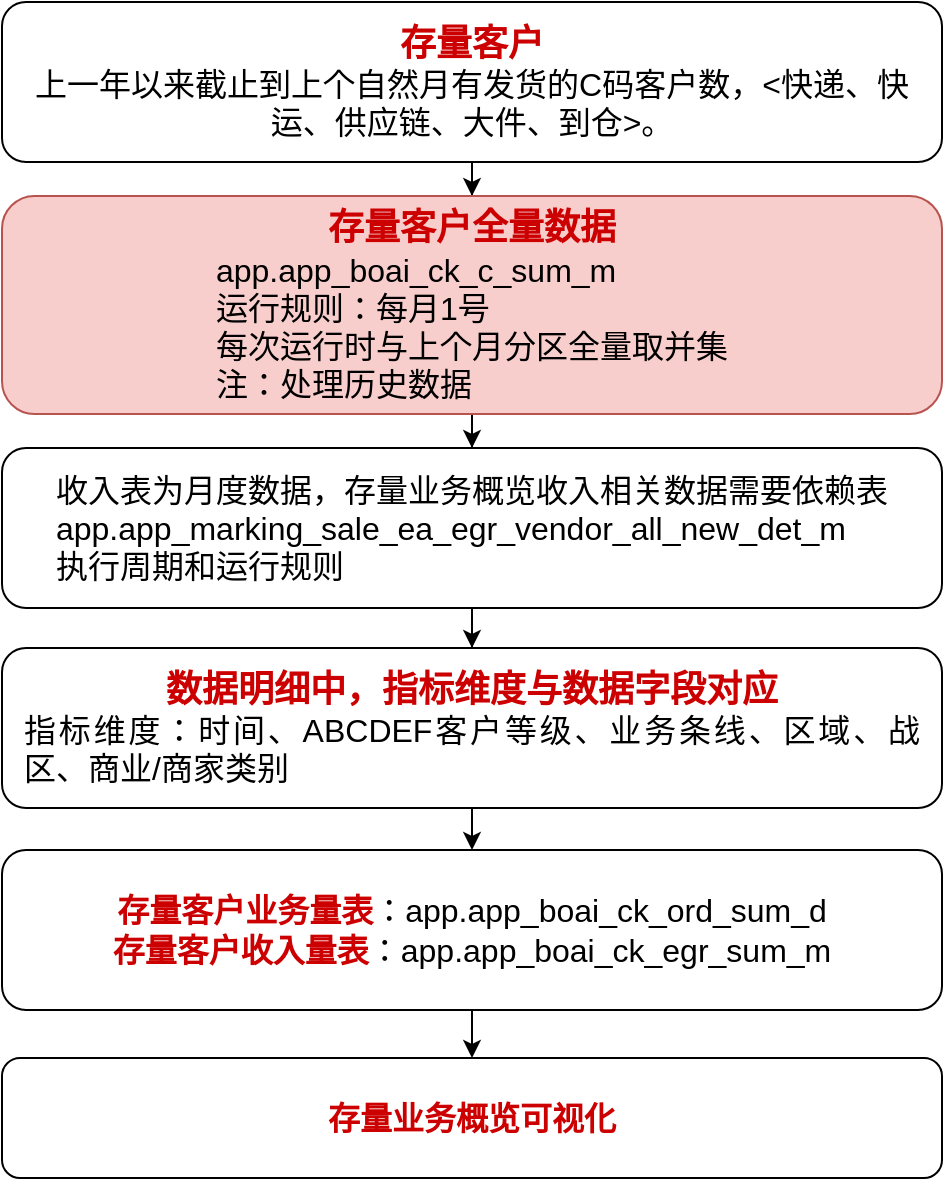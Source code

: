 <mxfile version="20.8.1" type="github">
  <diagram id="hqR6ulezbJlSHm4XoTHl" name="第 1 页">
    <mxGraphModel dx="1434" dy="772" grid="1" gridSize="10" guides="1" tooltips="1" connect="1" arrows="1" fold="1" page="1" pageScale="1" pageWidth="827" pageHeight="1169" math="0" shadow="0">
      <root>
        <mxCell id="0" />
        <mxCell id="1" parent="0" />
        <mxCell id="Fe2wq7n0GhLYqu6MdCg9-7" value="" style="edgeStyle=orthogonalEdgeStyle;rounded=0;orthogonalLoop=1;jettySize=auto;html=1;fontSize=16;fontColor=#CC0000;" parent="1" source="Fe2wq7n0GhLYqu6MdCg9-1" target="Fe2wq7n0GhLYqu6MdCg9-3" edge="1">
          <mxGeometry relative="1" as="geometry" />
        </mxCell>
        <mxCell id="Fe2wq7n0GhLYqu6MdCg9-1" value="&lt;div style=&quot;&quot;&gt;&lt;/div&gt;&lt;div style=&quot;font-size: 18px;&quot;&gt;&lt;font color=&quot;#cc0000&quot; style=&quot;font-size: 18px;&quot;&gt;&lt;b&gt;存量客户&lt;/b&gt;&lt;/font&gt;&lt;/div&gt;&lt;div style=&quot;&quot;&gt;&lt;font style=&quot;font-size: 16px;&quot;&gt;上一年以来截止到上个自然月有发货的C码客户数，&amp;lt;快递、快运、供应链、大件、到仓&amp;gt;。&lt;/font&gt;&lt;/div&gt;" style="rounded=1;whiteSpace=wrap;html=1;horizontal=1;spacingLeft=10;spacingRight=10;" parent="1" vertex="1">
          <mxGeometry x="20" y="110" width="470" height="80" as="geometry" />
        </mxCell>
        <mxCell id="Fe2wq7n0GhLYqu6MdCg9-8" value="" style="edgeStyle=orthogonalEdgeStyle;rounded=0;orthogonalLoop=1;jettySize=auto;html=1;fontSize=16;fontColor=#CC0000;" parent="1" source="Fe2wq7n0GhLYqu6MdCg9-3" target="Fe2wq7n0GhLYqu6MdCg9-4" edge="1">
          <mxGeometry relative="1" as="geometry" />
        </mxCell>
        <mxCell id="Fe2wq7n0GhLYqu6MdCg9-3" value="&lt;div style=&quot;&quot;&gt;&lt;font color=&quot;#cc0000&quot;&gt;&lt;span style=&quot;font-size: 18px;&quot;&gt;&lt;b&gt;存量客户全量数据&lt;/b&gt;&lt;/span&gt;&lt;/font&gt;&lt;br&gt;&lt;/div&gt;&lt;div style=&quot;text-align: justify;&quot;&gt;&lt;span style=&quot;font-size: 16px;&quot;&gt;app.app_boai_ck_c_sum_m&lt;/span&gt;&lt;br&gt;&lt;/div&gt;&lt;div style=&quot;text-align: justify;&quot;&gt;&lt;span style=&quot;font-size: 16px;&quot;&gt;&lt;div&gt;运行规则：每月1号&lt;/div&gt;&lt;div&gt;每次运行时与上个月分区全量取并集&lt;br&gt;注：处理历史数据&lt;/div&gt;&lt;/span&gt;&lt;/div&gt;" style="rounded=1;whiteSpace=wrap;html=1;horizontal=1;spacingLeft=10;spacingRight=10;labelBackgroundColor=none;fillColor=#f8cecc;strokeColor=#b85450;" parent="1" vertex="1">
          <mxGeometry x="20" y="207" width="470" height="109" as="geometry" />
        </mxCell>
        <mxCell id="Fe2wq7n0GhLYqu6MdCg9-9" value="" style="edgeStyle=orthogonalEdgeStyle;rounded=0;orthogonalLoop=1;jettySize=auto;html=1;fontSize=16;fontColor=#CC0000;" parent="1" source="Fe2wq7n0GhLYqu6MdCg9-4" target="Fe2wq7n0GhLYqu6MdCg9-5" edge="1">
          <mxGeometry relative="1" as="geometry" />
        </mxCell>
        <mxCell id="Fe2wq7n0GhLYqu6MdCg9-4" value="&lt;div style=&quot;text-align: justify; font-size: 16px;&quot;&gt;&lt;font style=&quot;font-size: 16px;&quot;&gt;收入表为月度数据，存量业务概览收入相关数据需要依赖表&lt;/font&gt;&lt;/div&gt;&lt;font style=&quot;font-size: 16px;&quot;&gt;&lt;div style=&quot;text-align: justify;&quot;&gt;&lt;span style=&quot;background-color: initial;&quot;&gt;app.app_marking_sale_ea_egr_vendor_all_new_det_m&lt;/span&gt;&lt;/div&gt;&lt;div style=&quot;text-align: justify;&quot;&gt;&lt;span style=&quot;background-color: initial;&quot;&gt;执行周期和运行规则&lt;/span&gt;&lt;/div&gt;&lt;/font&gt;" style="rounded=1;whiteSpace=wrap;html=1;horizontal=1;spacingLeft=10;spacingRight=10;spacing=2;spacingTop=0;" parent="1" vertex="1">
          <mxGeometry x="20" y="333" width="470" height="80" as="geometry" />
        </mxCell>
        <mxCell id="Fe2wq7n0GhLYqu6MdCg9-10" value="" style="edgeStyle=orthogonalEdgeStyle;rounded=0;orthogonalLoop=1;jettySize=auto;html=1;fontSize=16;fontColor=#CC0000;" parent="1" source="Fe2wq7n0GhLYqu6MdCg9-5" target="Fe2wq7n0GhLYqu6MdCg9-6" edge="1">
          <mxGeometry relative="1" as="geometry" />
        </mxCell>
        <mxCell id="Fe2wq7n0GhLYqu6MdCg9-5" value="&lt;div style=&quot;&quot;&gt;&lt;b style=&quot;&quot;&gt;&lt;font color=&quot;#cc0000&quot; style=&quot;font-size: 18px;&quot;&gt;数据明细中，指标维度与数据字段对应&lt;/font&gt;&lt;/b&gt;&lt;/div&gt;&lt;div style=&quot;text-align: justify; font-size: 16px;&quot;&gt;指标维度：时间、ABCDEF客户等级、业务条线、区域、战区、商业/商家类别&lt;/div&gt;" style="rounded=1;whiteSpace=wrap;html=1;horizontal=1;spacingLeft=10;spacingRight=10;" parent="1" vertex="1">
          <mxGeometry x="20" y="433" width="470" height="80" as="geometry" />
        </mxCell>
        <mxCell id="Fe2wq7n0GhLYqu6MdCg9-12" value="" style="edgeStyle=orthogonalEdgeStyle;rounded=0;orthogonalLoop=1;jettySize=auto;html=1;fontSize=16;fontColor=#CC0000;" parent="1" source="Fe2wq7n0GhLYqu6MdCg9-6" target="Fe2wq7n0GhLYqu6MdCg9-11" edge="1">
          <mxGeometry relative="1" as="geometry" />
        </mxCell>
        <mxCell id="Fe2wq7n0GhLYqu6MdCg9-6" value="&lt;div style=&quot;font-size: 16px;&quot;&gt;&lt;div&gt;&lt;font color=&quot;#cc0000&quot;&gt;&lt;b&gt;存量客户业务量表&lt;/b&gt;&lt;/font&gt;：app.app_boai_ck_ord_sum_d&lt;/div&gt;&lt;div&gt;&lt;font color=&quot;#cc0000&quot;&gt;&lt;b&gt;存量客户收入量表&lt;/b&gt;&lt;/font&gt;：app.app_boai_ck_egr_sum_m&lt;/div&gt;&lt;/div&gt;" style="rounded=1;whiteSpace=wrap;html=1;horizontal=1;spacingLeft=10;spacingRight=10;fontSize=16;" parent="1" vertex="1">
          <mxGeometry x="20" y="534" width="470" height="80" as="geometry" />
        </mxCell>
        <mxCell id="Fe2wq7n0GhLYqu6MdCg9-11" value="&lt;div style=&quot;font-size: 16px;&quot;&gt;&lt;font color=&quot;#cc0000&quot;&gt;&lt;b&gt;存量业务概览可视化&lt;/b&gt;&lt;/font&gt;&lt;/div&gt;" style="rounded=1;whiteSpace=wrap;html=1;horizontal=1;spacingLeft=10;spacingRight=10;fontSize=16;" parent="1" vertex="1">
          <mxGeometry x="20" y="638" width="470" height="60" as="geometry" />
        </mxCell>
      </root>
    </mxGraphModel>
  </diagram>
</mxfile>

